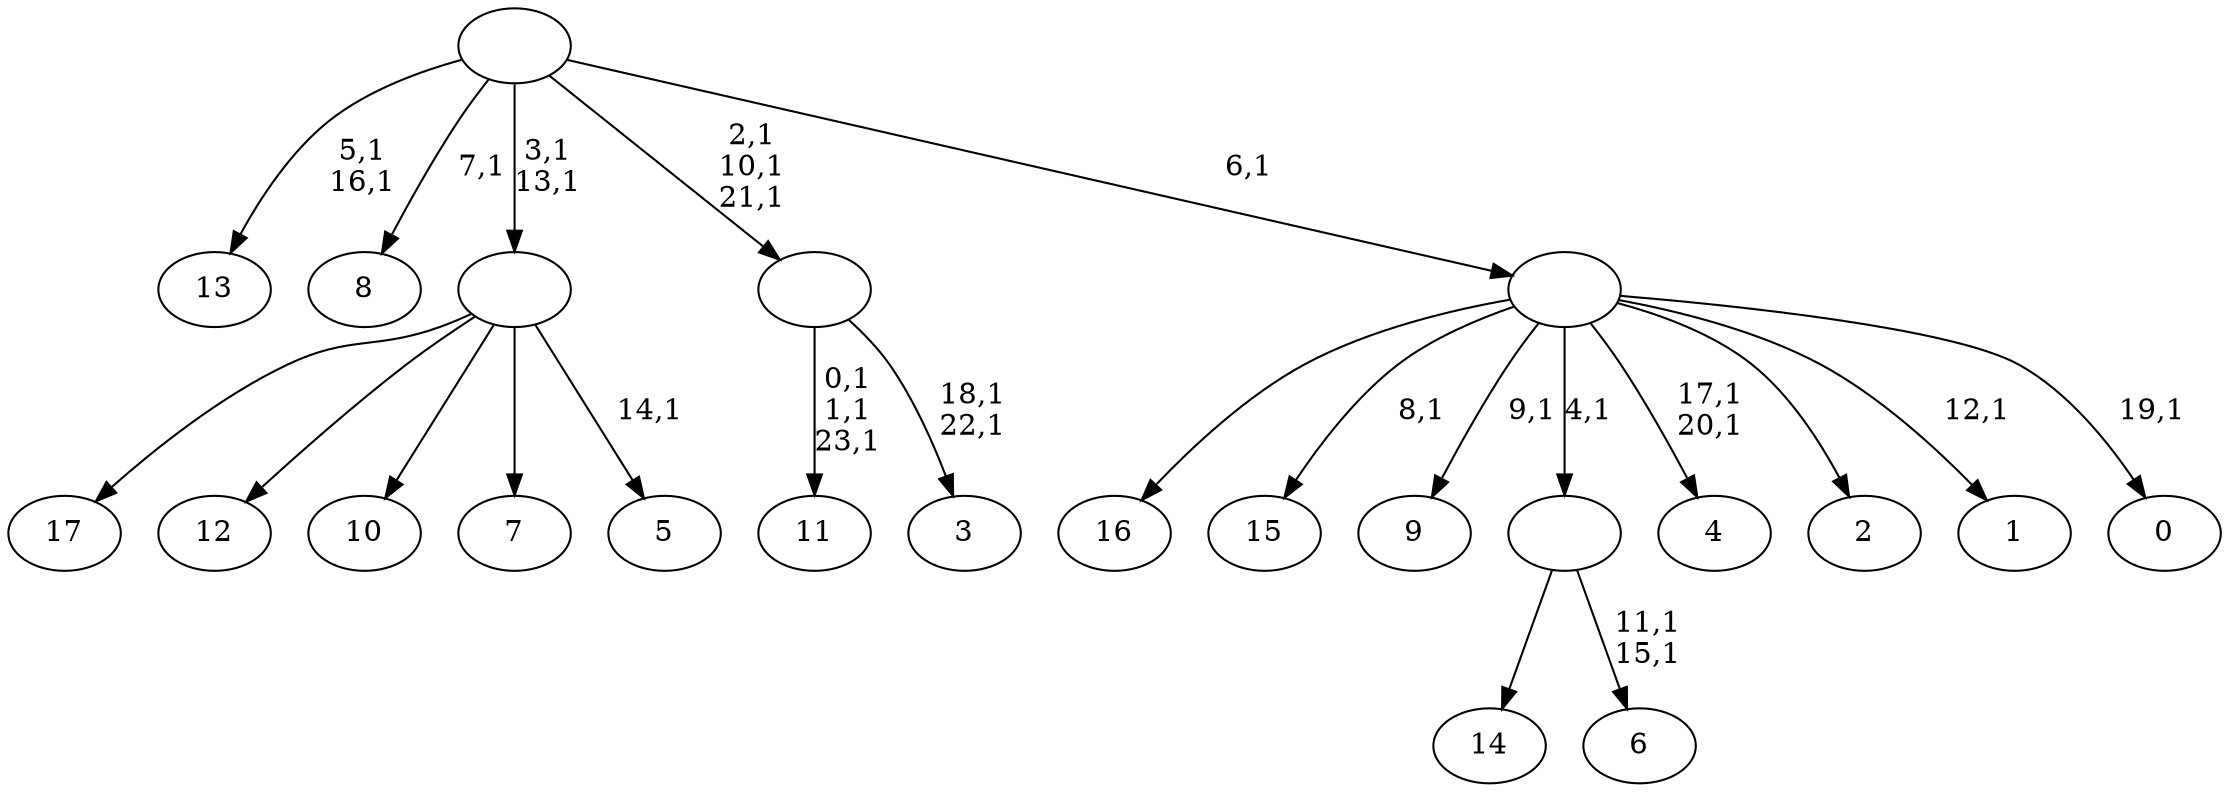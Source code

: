 digraph T {
	42 [label="17"]
	41 [label="16"]
	40 [label="15"]
	38 [label="14"]
	37 [label="13"]
	34 [label="12"]
	33 [label="11"]
	29 [label="10"]
	28 [label="9"]
	26 [label="8"]
	24 [label="7"]
	23 [label="6"]
	20 [label=""]
	19 [label="5"]
	17 [label=""]
	15 [label="4"]
	12 [label="3"]
	9 [label=""]
	6 [label="2"]
	5 [label="1"]
	3 [label="0"]
	1 [label=""]
	0 [label=""]
	20 -> 23 [label="11,1\n15,1"]
	20 -> 38 [label=""]
	17 -> 19 [label="14,1"]
	17 -> 42 [label=""]
	17 -> 34 [label=""]
	17 -> 29 [label=""]
	17 -> 24 [label=""]
	9 -> 12 [label="18,1\n22,1"]
	9 -> 33 [label="0,1\n1,1\n23,1"]
	1 -> 3 [label="19,1"]
	1 -> 5 [label="12,1"]
	1 -> 15 [label="17,1\n20,1"]
	1 -> 28 [label="9,1"]
	1 -> 40 [label="8,1"]
	1 -> 41 [label=""]
	1 -> 20 [label="4,1"]
	1 -> 6 [label=""]
	0 -> 9 [label="2,1\n10,1\n21,1"]
	0 -> 17 [label="3,1\n13,1"]
	0 -> 26 [label="7,1"]
	0 -> 37 [label="5,1\n16,1"]
	0 -> 1 [label="6,1"]
}
